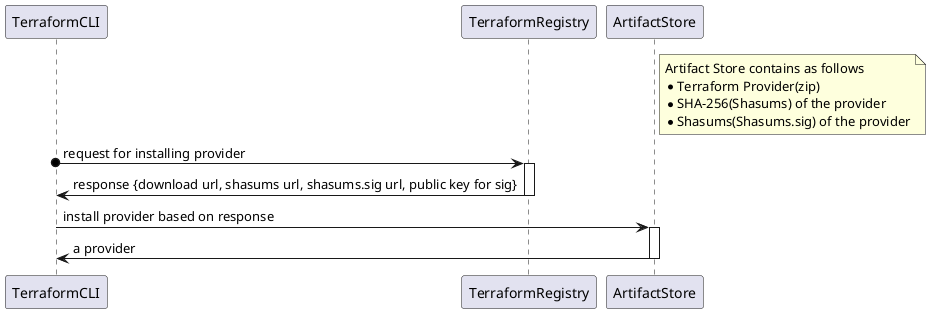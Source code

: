@startuml
participant TerraformCLI as tf
participant TerraformRegistry as tr
participant ArtifactStore as store
note right store
  Artifact Store contains as follows
  * Terraform Provider(zip)
  * SHA-256(Shasums) of the provider
  * Shasums(Shasums.sig) of the provider
end note

tf o-> tr: request for installing provider
activate tr
tf <- tr: response {download url, shasums url, shasums.sig url, public key for sig}
deactivate tr
tf -> store: install provider based on response
activate store
tf <- store: a provider
deactivate store
@enduml
